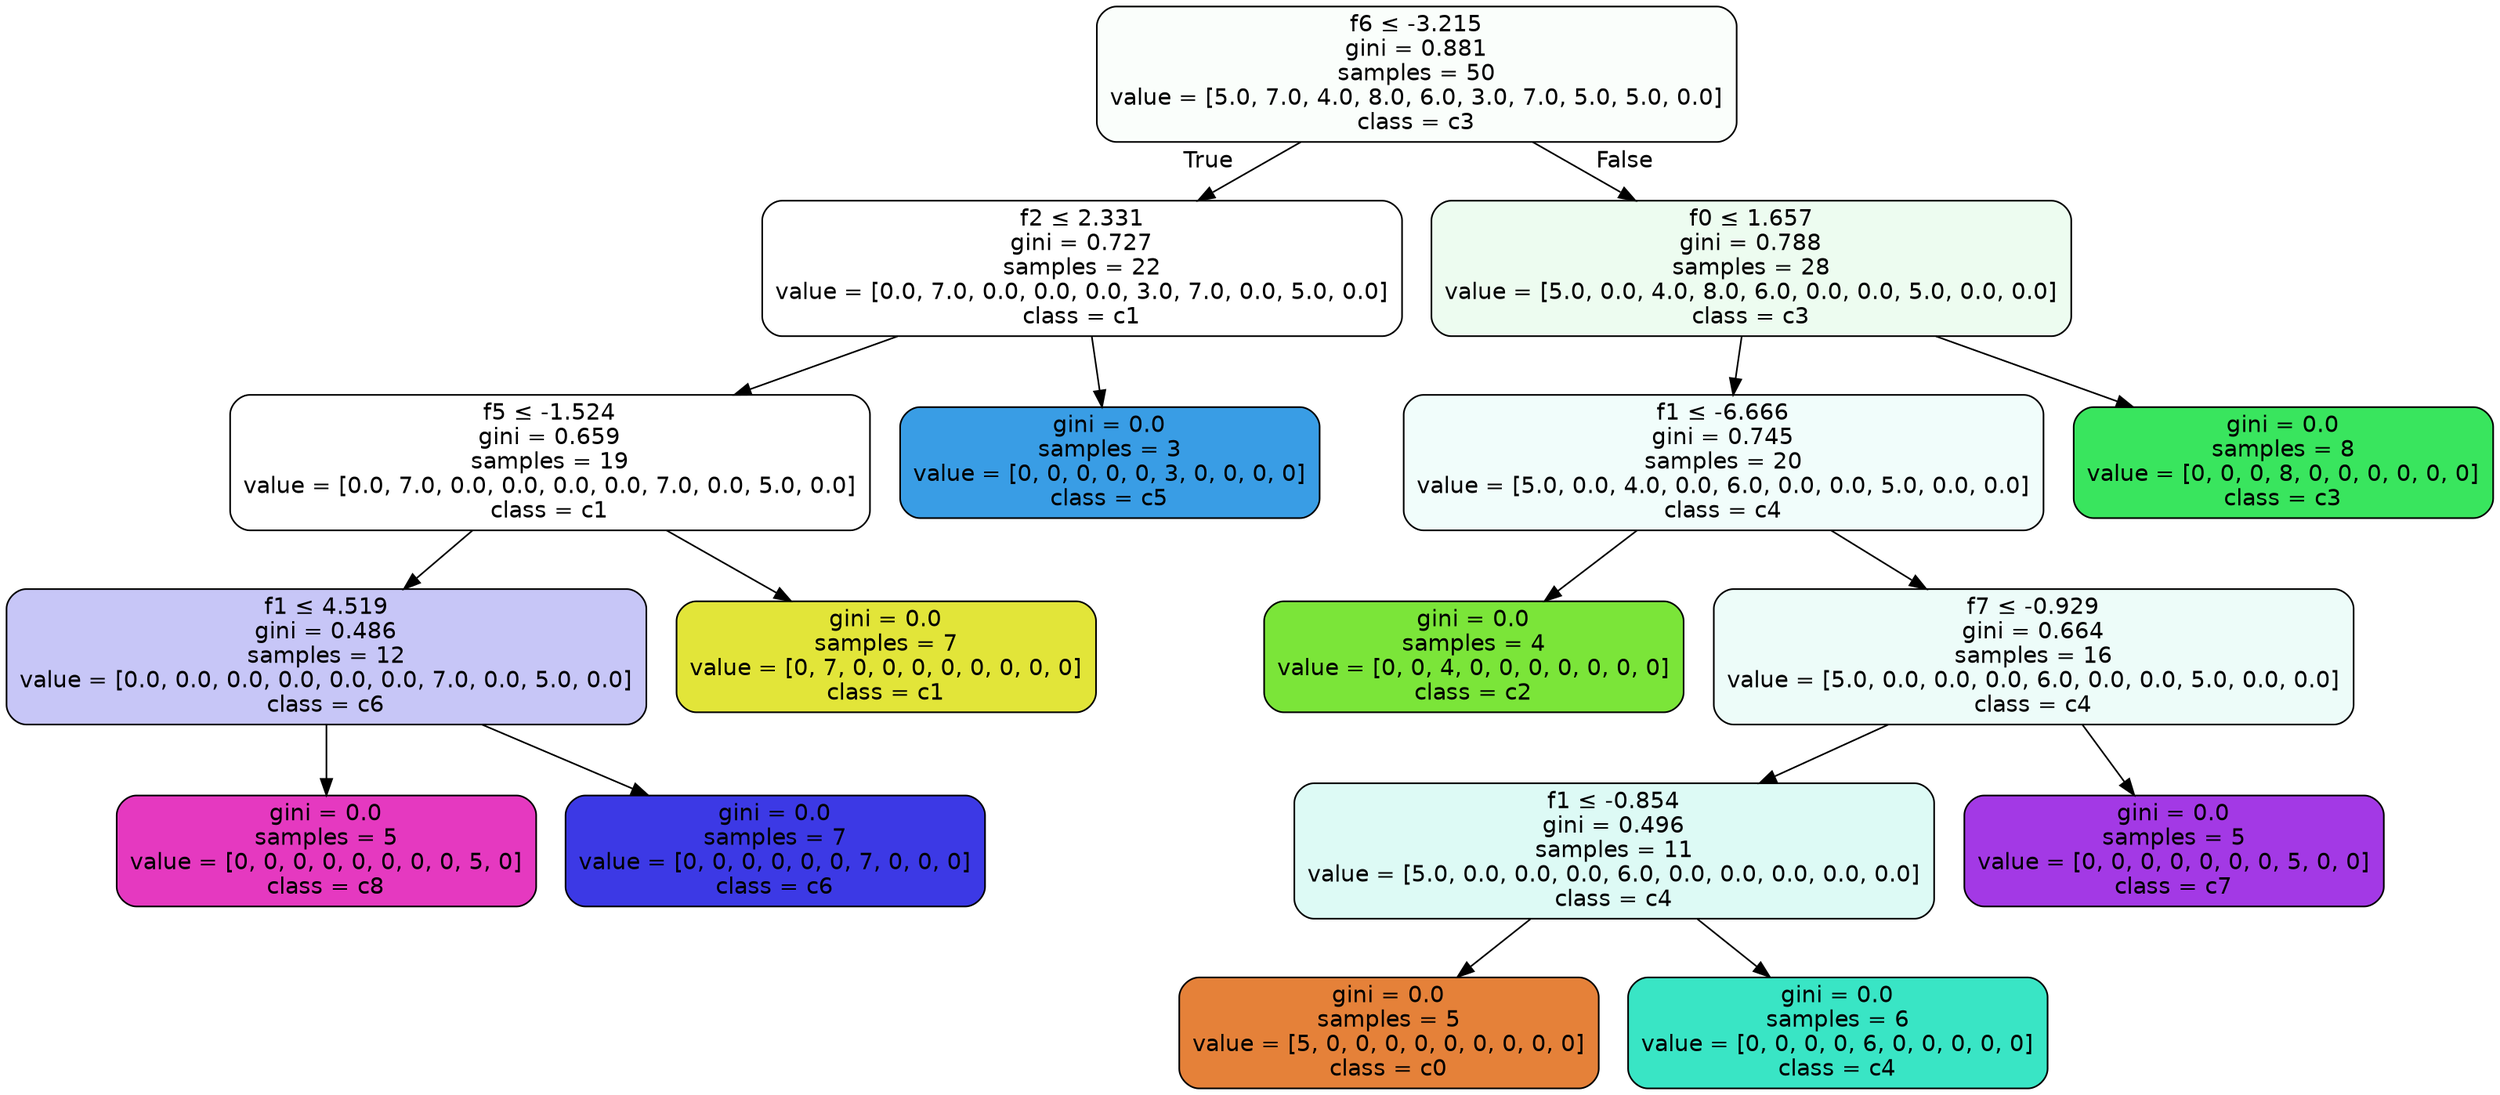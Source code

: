 digraph Tree {
node [shape=box, style="filled, rounded", color="black", fontname=helvetica] ;
edge [fontname=helvetica] ;
0 [label=<f6 &le; -3.215<br/>gini = 0.881<br/>samples = 50<br/>value = [5.0, 7.0, 4.0, 8.0, 6.0, 3.0, 7.0, 5.0, 5.0, 0.0]<br/>class = c3>, fillcolor="#39e55e06"] ;
1 [label=<f2 &le; 2.331<br/>gini = 0.727<br/>samples = 22<br/>value = [0.0, 7.0, 0.0, 0.0, 0.0, 3.0, 7.0, 0.0, 5.0, 0.0]<br/>class = c1>, fillcolor="#e2e53900"] ;
0 -> 1 [labeldistance=2.5, labelangle=45, headlabel="True"] ;
2 [label=<f5 &le; -1.524<br/>gini = 0.659<br/>samples = 19<br/>value = [0.0, 7.0, 0.0, 0.0, 0.0, 0.0, 7.0, 0.0, 5.0, 0.0]<br/>class = c1>, fillcolor="#e2e53900"] ;
1 -> 2 ;
3 [label=<f1 &le; 4.519<br/>gini = 0.486<br/>samples = 12<br/>value = [0.0, 0.0, 0.0, 0.0, 0.0, 0.0, 7.0, 0.0, 5.0, 0.0]<br/>class = c6>, fillcolor="#3c39e549"] ;
2 -> 3 ;
4 [label=<gini = 0.0<br/>samples = 5<br/>value = [0, 0, 0, 0, 0, 0, 0, 0, 5, 0]<br/>class = c8>, fillcolor="#e539c0ff"] ;
3 -> 4 ;
5 [label=<gini = 0.0<br/>samples = 7<br/>value = [0, 0, 0, 0, 0, 0, 7, 0, 0, 0]<br/>class = c6>, fillcolor="#3c39e5ff"] ;
3 -> 5 ;
6 [label=<gini = 0.0<br/>samples = 7<br/>value = [0, 7, 0, 0, 0, 0, 0, 0, 0, 0]<br/>class = c1>, fillcolor="#e2e539ff"] ;
2 -> 6 ;
7 [label=<gini = 0.0<br/>samples = 3<br/>value = [0, 0, 0, 0, 0, 3, 0, 0, 0, 0]<br/>class = c5>, fillcolor="#399de5ff"] ;
1 -> 7 ;
8 [label=<f0 &le; 1.657<br/>gini = 0.788<br/>samples = 28<br/>value = [5.0, 0.0, 4.0, 8.0, 6.0, 0.0, 0.0, 5.0, 0.0, 0.0]<br/>class = c3>, fillcolor="#39e55e17"] ;
0 -> 8 [labeldistance=2.5, labelangle=-45, headlabel="False"] ;
9 [label=<f1 &le; -6.666<br/>gini = 0.745<br/>samples = 20<br/>value = [5.0, 0.0, 4.0, 0.0, 6.0, 0.0, 0.0, 5.0, 0.0, 0.0]<br/>class = c4>, fillcolor="#39e5c511"] ;
8 -> 9 ;
10 [label=<gini = 0.0<br/>samples = 4<br/>value = [0, 0, 4, 0, 0, 0, 0, 0, 0, 0]<br/>class = c2>, fillcolor="#7be539ff"] ;
9 -> 10 ;
11 [label=<f7 &le; -0.929<br/>gini = 0.664<br/>samples = 16<br/>value = [5.0, 0.0, 0.0, 0.0, 6.0, 0.0, 0.0, 5.0, 0.0, 0.0]<br/>class = c4>, fillcolor="#39e5c517"] ;
9 -> 11 ;
12 [label=<f1 &le; -0.854<br/>gini = 0.496<br/>samples = 11<br/>value = [5.0, 0.0, 0.0, 0.0, 6.0, 0.0, 0.0, 0.0, 0.0, 0.0]<br/>class = c4>, fillcolor="#39e5c52b"] ;
11 -> 12 ;
13 [label=<gini = 0.0<br/>samples = 5<br/>value = [5, 0, 0, 0, 0, 0, 0, 0, 0, 0]<br/>class = c0>, fillcolor="#e58139ff"] ;
12 -> 13 ;
14 [label=<gini = 0.0<br/>samples = 6<br/>value = [0, 0, 0, 0, 6, 0, 0, 0, 0, 0]<br/>class = c4>, fillcolor="#39e5c5ff"] ;
12 -> 14 ;
15 [label=<gini = 0.0<br/>samples = 5<br/>value = [0, 0, 0, 0, 0, 0, 0, 5, 0, 0]<br/>class = c7>, fillcolor="#a339e5ff"] ;
11 -> 15 ;
16 [label=<gini = 0.0<br/>samples = 8<br/>value = [0, 0, 0, 8, 0, 0, 0, 0, 0, 0]<br/>class = c3>, fillcolor="#39e55eff"] ;
8 -> 16 ;
}
